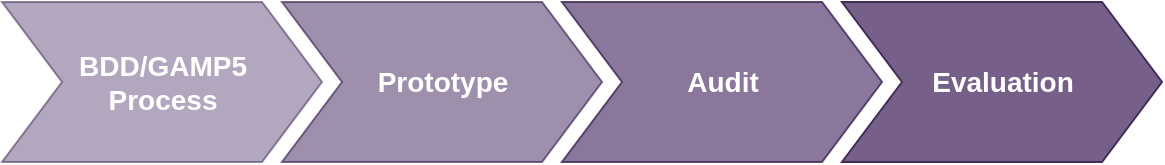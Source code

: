 <mxfile version="13.0.3" type="device"><diagram id="OWbqBMZun2cX7-r75240" name="Page-1"><mxGraphModel dx="1024" dy="592" grid="1" gridSize="10" guides="1" tooltips="1" connect="1" arrows="1" fold="1" page="1" pageScale="1" pageWidth="827" pageHeight="1169" math="0" shadow="0"><root><mxCell id="0"/><mxCell id="1" parent="0"/><mxCell id="ROUDPz-12Cl7cYpYnl5q-9" value="&lt;b style=&quot;font-size: 14px&quot;&gt;BDD/GAMP5&lt;br&gt;Process&lt;/b&gt;" style="html=1;shadow=0;dashed=0;align=center;verticalAlign=middle;shape=mxgraph.arrows2.arrow;dy=0;dx=30;notch=30;fillColor=#76608a;strokeColor=#432D57;fontColor=#ffffff;opacity=55;" parent="1" vertex="1"><mxGeometry x="100" y="260" width="160" height="80" as="geometry"/></mxCell><mxCell id="ROUDPz-12Cl7cYpYnl5q-10" value="&lt;span style=&quot;font-size: 14px&quot;&gt;&lt;b&gt;Prototype&lt;/b&gt;&lt;/span&gt;" style="html=1;shadow=0;dashed=0;align=center;verticalAlign=middle;shape=mxgraph.arrows2.arrow;dy=0;dx=30;notch=30;fillColor=#76608a;strokeColor=#432D57;fontColor=#ffffff;opacity=70;" parent="1" vertex="1"><mxGeometry x="240" y="260" width="160" height="80" as="geometry"/></mxCell><mxCell id="ROUDPz-12Cl7cYpYnl5q-11" value="&lt;span style=&quot;font-size: 14px&quot;&gt;&lt;b&gt;Audit&lt;/b&gt;&lt;/span&gt;" style="html=1;shadow=0;dashed=0;align=center;verticalAlign=middle;shape=mxgraph.arrows2.arrow;dy=0;dx=30;notch=30;fillColor=#76608a;strokeColor=#432D57;fontColor=#ffffff;opacity=85;" parent="1" vertex="1"><mxGeometry x="380" y="260" width="160" height="80" as="geometry"/></mxCell><mxCell id="ROUDPz-12Cl7cYpYnl5q-12" value="&lt;span style=&quot;font-size: 14px&quot;&gt;&lt;b&gt;Evaluation&lt;/b&gt;&lt;/span&gt;" style="html=1;shadow=0;dashed=0;align=center;verticalAlign=middle;shape=mxgraph.arrows2.arrow;dy=0;dx=30;notch=30;fillColor=#76608a;strokeColor=#432D57;fontColor=#ffffff;" parent="1" vertex="1"><mxGeometry x="520" y="260" width="160" height="80" as="geometry"/></mxCell></root></mxGraphModel></diagram></mxfile>